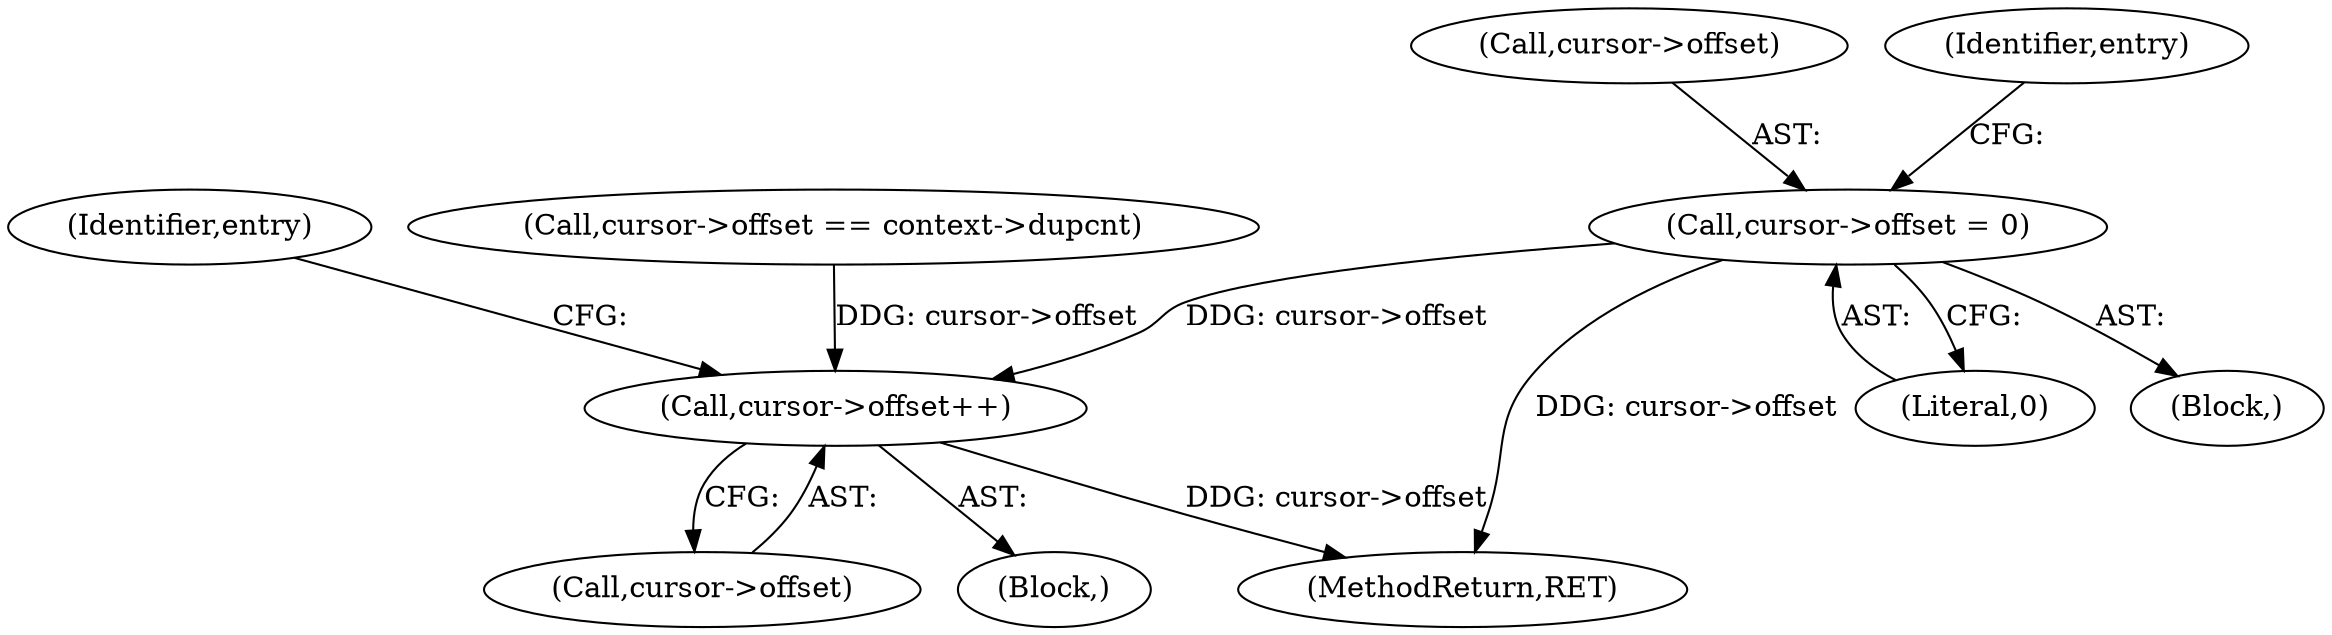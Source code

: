 digraph "0_linux_2e83b79b2d6c78bf1b4aa227938a214dcbddc83f@pointer" {
"1000282" [label="(Call,cursor->offset = 0)"];
"1000488" [label="(Call,cursor->offset++)"];
"1000283" [label="(Call,cursor->offset)"];
"1000286" [label="(Literal,0)"];
"1000496" [label="(MethodReturn,RET)"];
"1000488" [label="(Call,cursor->offset++)"];
"1000290" [label="(Identifier,entry)"];
"1000273" [label="(Block,)"];
"1000260" [label="(Identifier,entry)"];
"1000489" [label="(Call,cursor->offset)"];
"1000187" [label="(Call,cursor->offset == context->dupcnt)"];
"1000282" [label="(Call,cursor->offset = 0)"];
"1000263" [label="(Block,)"];
"1000282" -> "1000273"  [label="AST: "];
"1000282" -> "1000286"  [label="CFG: "];
"1000283" -> "1000282"  [label="AST: "];
"1000286" -> "1000282"  [label="AST: "];
"1000290" -> "1000282"  [label="CFG: "];
"1000282" -> "1000496"  [label="DDG: cursor->offset"];
"1000282" -> "1000488"  [label="DDG: cursor->offset"];
"1000488" -> "1000263"  [label="AST: "];
"1000488" -> "1000489"  [label="CFG: "];
"1000489" -> "1000488"  [label="AST: "];
"1000260" -> "1000488"  [label="CFG: "];
"1000488" -> "1000496"  [label="DDG: cursor->offset"];
"1000187" -> "1000488"  [label="DDG: cursor->offset"];
}
